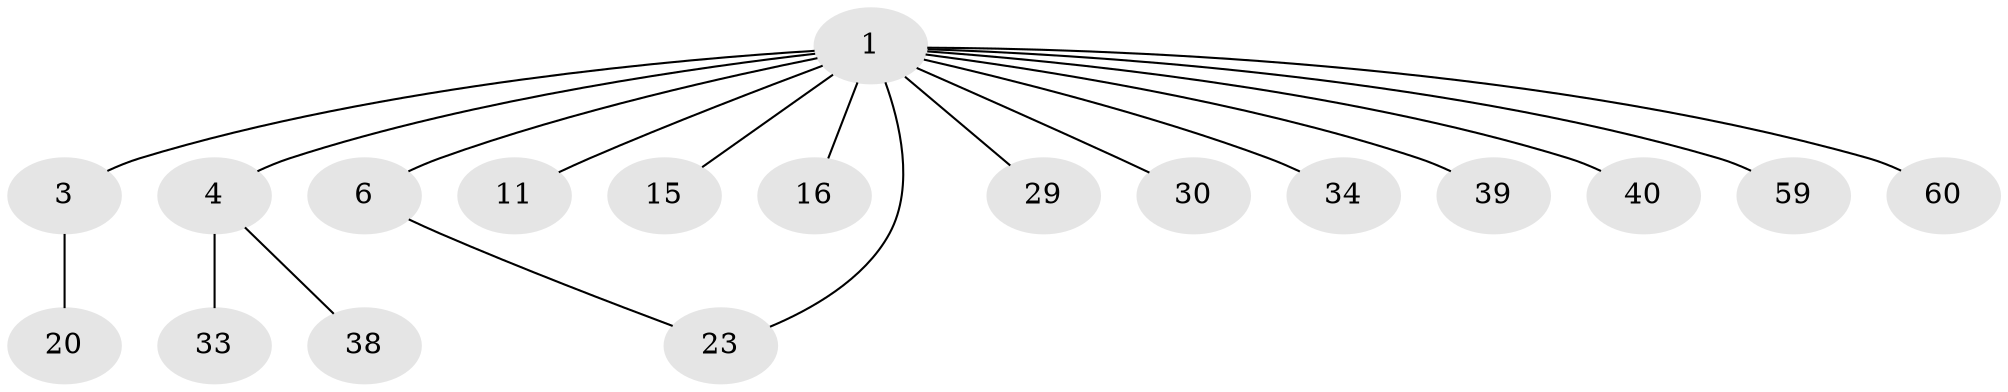 // original degree distribution, {14: 0.015873015873015872, 8: 0.015873015873015872, 6: 0.015873015873015872, 3: 0.19047619047619047, 2: 0.1746031746031746, 1: 0.5555555555555556, 7: 0.015873015873015872, 4: 0.015873015873015872}
// Generated by graph-tools (version 1.1) at 2025/18/03/04/25 18:18:13]
// undirected, 18 vertices, 18 edges
graph export_dot {
graph [start="1"]
  node [color=gray90,style=filled];
  1 [super="+27+2+31+8+9+19+53"];
  3 [super="+5+7+12+51+18"];
  4 [super="+13+22"];
  6 [super="+42"];
  11;
  15;
  16;
  20 [super="+62+37+35"];
  23 [super="+46+24"];
  29;
  30;
  33;
  34;
  38;
  39;
  40;
  59;
  60;
  1 -- 4 [weight=2];
  1 -- 30;
  1 -- 34;
  1 -- 40;
  1 -- 59;
  1 -- 60;
  1 -- 3 [weight=2];
  1 -- 6;
  1 -- 39;
  1 -- 11;
  1 -- 15;
  1 -- 16;
  1 -- 29;
  1 -- 23;
  3 -- 20;
  4 -- 33;
  4 -- 38;
  6 -- 23;
}
